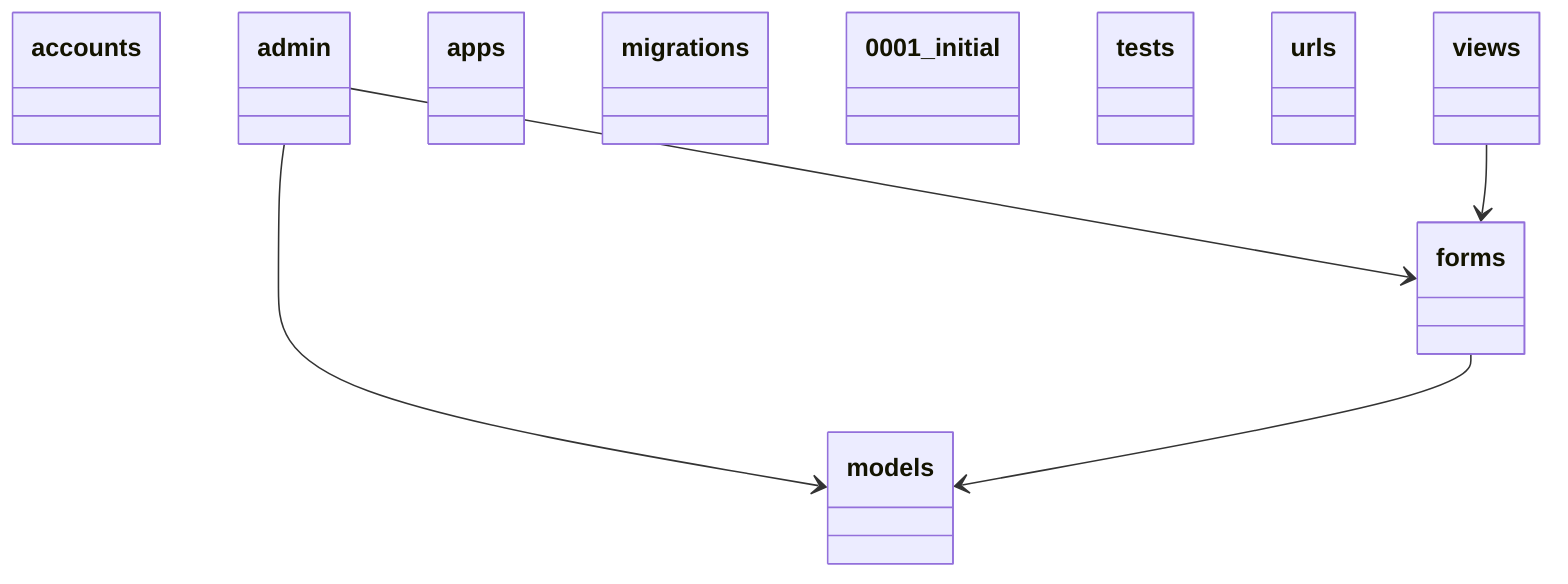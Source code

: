 classDiagram
  class accounts {
  }
  class admin {
  }
  class apps {
  }
  class forms {
  }
  class migrations {
  }
  class 0001_initial {
  }
  class models {
  }
  class tests {
  }
  class urls {
  }
  class views {
  }
  admin --> forms
  admin --> models
  forms --> models
  views --> forms